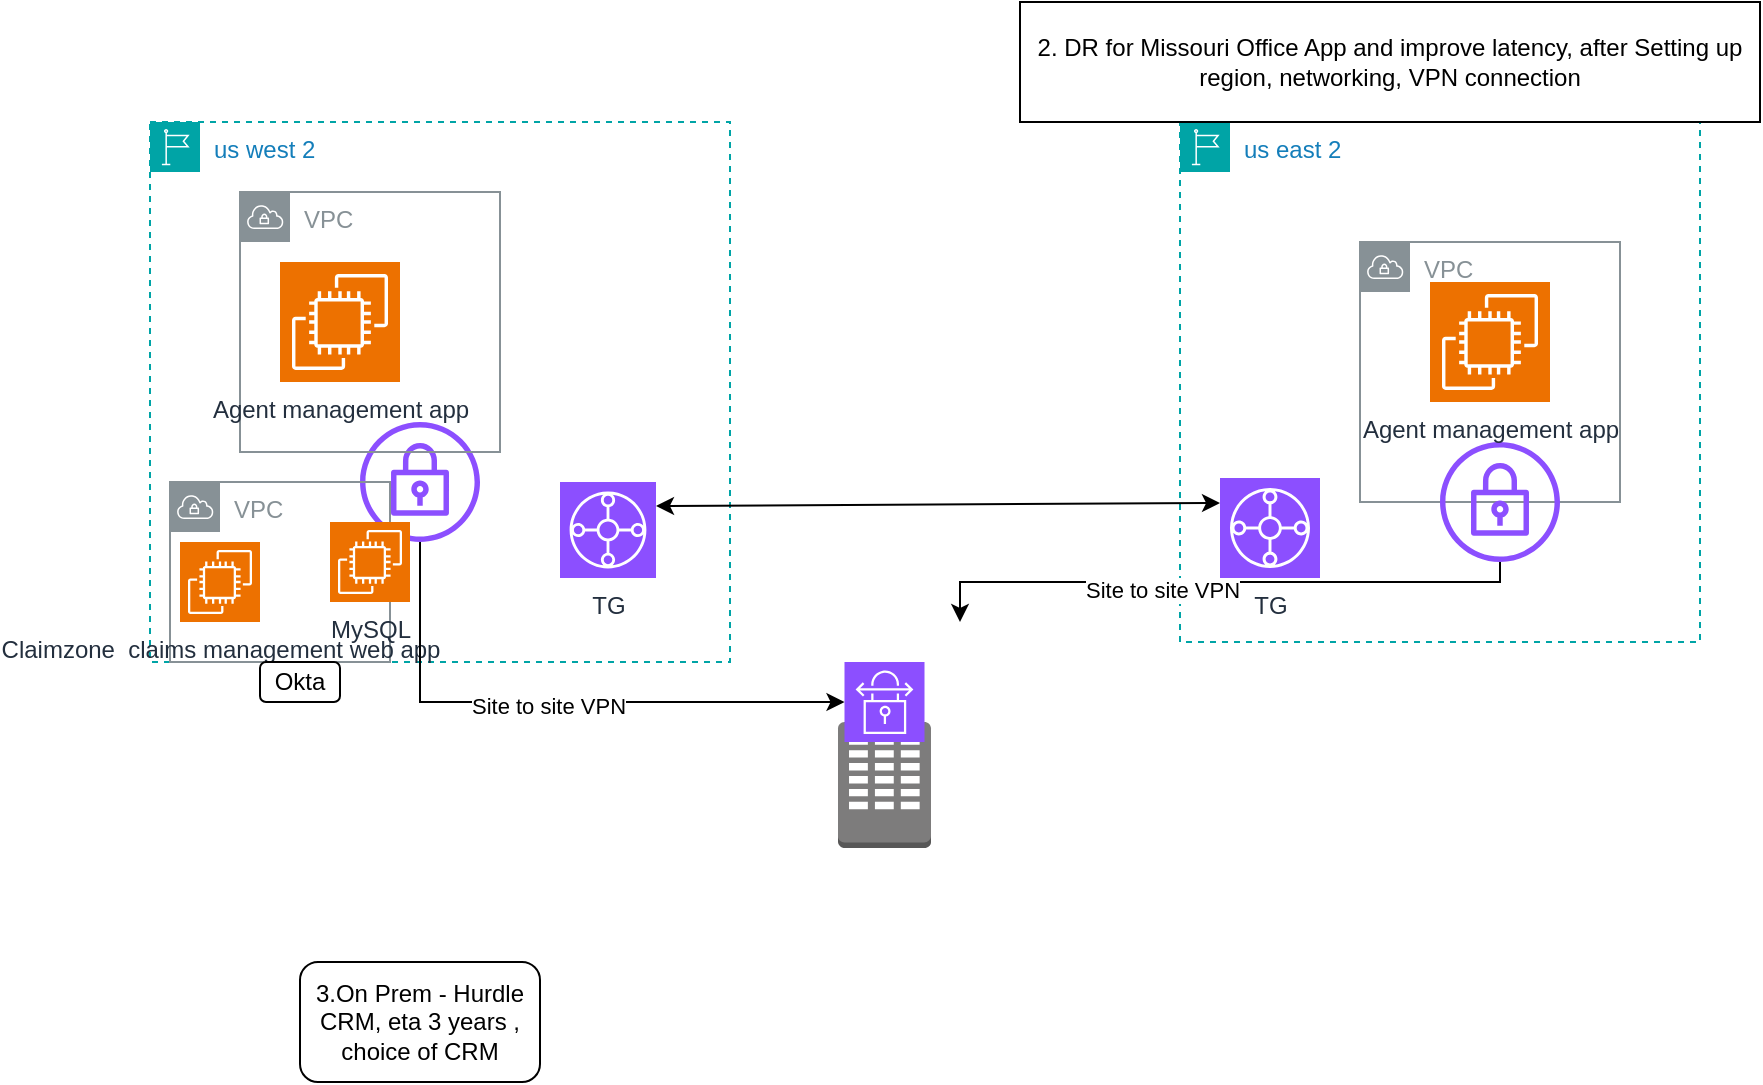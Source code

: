 <mxfile version="23.1.2" type="github">
  <diagram name="Page-1" id="-N2AwDm5ZJXN0mFRG4Hs">
    <mxGraphModel dx="1804" dy="566" grid="1" gridSize="10" guides="1" tooltips="1" connect="1" arrows="1" fold="1" page="1" pageScale="1" pageWidth="850" pageHeight="1100" math="0" shadow="0">
      <root>
        <mxCell id="0" />
        <mxCell id="1" parent="0" />
        <mxCell id="VsZJ9AIz0wpB7W8zLL8p-2" value="3.On Prem - Hurdle CRM, eta 3 years , choice of CRM" style="rounded=1;whiteSpace=wrap;html=1;" vertex="1" parent="1">
          <mxGeometry x="110" y="480" width="120" height="60" as="geometry" />
        </mxCell>
        <mxCell id="VsZJ9AIz0wpB7W8zLL8p-4" value="us west 2" style="points=[[0,0],[0.25,0],[0.5,0],[0.75,0],[1,0],[1,0.25],[1,0.5],[1,0.75],[1,1],[0.75,1],[0.5,1],[0.25,1],[0,1],[0,0.75],[0,0.5],[0,0.25]];outlineConnect=0;gradientColor=none;html=1;whiteSpace=wrap;fontSize=12;fontStyle=0;container=1;pointerEvents=0;collapsible=0;recursiveResize=0;shape=mxgraph.aws4.group;grIcon=mxgraph.aws4.group_region;strokeColor=#00A4A6;fillColor=none;verticalAlign=top;align=left;spacingLeft=30;fontColor=#147EBA;dashed=1;" vertex="1" parent="1">
          <mxGeometry x="35" y="60" width="290" height="270" as="geometry" />
        </mxCell>
        <mxCell id="VsZJ9AIz0wpB7W8zLL8p-8" value="" style="sketch=0;outlineConnect=0;fontColor=#232F3E;gradientColor=none;fillColor=#8C4FFF;strokeColor=none;dashed=0;verticalLabelPosition=bottom;verticalAlign=top;align=center;html=1;fontSize=12;fontStyle=0;aspect=fixed;pointerEvents=1;shape=mxgraph.aws4.vpn_gateway;" vertex="1" parent="VsZJ9AIz0wpB7W8zLL8p-4">
          <mxGeometry x="105" y="150" width="60" height="60" as="geometry" />
        </mxCell>
        <mxCell id="VsZJ9AIz0wpB7W8zLL8p-9" value="VPC" style="sketch=0;outlineConnect=0;gradientColor=none;html=1;whiteSpace=wrap;fontSize=12;fontStyle=0;shape=mxgraph.aws4.group;grIcon=mxgraph.aws4.group_vpc;strokeColor=#879196;fillColor=none;verticalAlign=top;align=left;spacingLeft=30;fontColor=#879196;dashed=0;" vertex="1" parent="VsZJ9AIz0wpB7W8zLL8p-4">
          <mxGeometry x="45" y="35" width="130" height="130" as="geometry" />
        </mxCell>
        <mxCell id="VsZJ9AIz0wpB7W8zLL8p-11" value="TG" style="sketch=0;points=[[0,0,0],[0.25,0,0],[0.5,0,0],[0.75,0,0],[1,0,0],[0,1,0],[0.25,1,0],[0.5,1,0],[0.75,1,0],[1,1,0],[0,0.25,0],[0,0.5,0],[0,0.75,0],[1,0.25,0],[1,0.5,0],[1,0.75,0]];outlineConnect=0;fontColor=#232F3E;fillColor=#8C4FFF;strokeColor=#ffffff;dashed=0;verticalLabelPosition=bottom;verticalAlign=top;align=center;html=1;fontSize=12;fontStyle=0;aspect=fixed;shape=mxgraph.aws4.resourceIcon;resIcon=mxgraph.aws4.transit_gateway;" vertex="1" parent="VsZJ9AIz0wpB7W8zLL8p-4">
          <mxGeometry x="205" y="180" width="48" height="48" as="geometry" />
        </mxCell>
        <mxCell id="VsZJ9AIz0wpB7W8zLL8p-22" value="Agent management app" style="sketch=0;points=[[0,0,0],[0.25,0,0],[0.5,0,0],[0.75,0,0],[1,0,0],[0,1,0],[0.25,1,0],[0.5,1,0],[0.75,1,0],[1,1,0],[0,0.25,0],[0,0.5,0],[0,0.75,0],[1,0.25,0],[1,0.5,0],[1,0.75,0]];outlineConnect=0;fontColor=#232F3E;fillColor=#ED7100;strokeColor=#ffffff;dashed=0;verticalLabelPosition=bottom;verticalAlign=top;align=center;html=1;fontSize=12;fontStyle=0;aspect=fixed;shape=mxgraph.aws4.resourceIcon;resIcon=mxgraph.aws4.ec2;" vertex="1" parent="VsZJ9AIz0wpB7W8zLL8p-4">
          <mxGeometry x="65" y="70" width="60" height="60" as="geometry" />
        </mxCell>
        <mxCell id="VsZJ9AIz0wpB7W8zLL8p-25" value="VPC" style="sketch=0;outlineConnect=0;gradientColor=none;html=1;whiteSpace=wrap;fontSize=12;fontStyle=0;shape=mxgraph.aws4.group;grIcon=mxgraph.aws4.group_vpc;strokeColor=#879196;fillColor=none;verticalAlign=top;align=left;spacingLeft=30;fontColor=#879196;dashed=0;" vertex="1" parent="VsZJ9AIz0wpB7W8zLL8p-4">
          <mxGeometry x="10" y="180" width="110" height="90" as="geometry" />
        </mxCell>
        <mxCell id="VsZJ9AIz0wpB7W8zLL8p-26" value="Claimzone&amp;nbsp; claims management web app" style="sketch=0;points=[[0,0,0],[0.25,0,0],[0.5,0,0],[0.75,0,0],[1,0,0],[0,1,0],[0.25,1,0],[0.5,1,0],[0.75,1,0],[1,1,0],[0,0.25,0],[0,0.5,0],[0,0.75,0],[1,0.25,0],[1,0.5,0],[1,0.75,0]];outlineConnect=0;fontColor=#232F3E;fillColor=#ED7100;strokeColor=#ffffff;dashed=0;verticalLabelPosition=bottom;verticalAlign=top;align=center;html=1;fontSize=12;fontStyle=0;aspect=fixed;shape=mxgraph.aws4.resourceIcon;resIcon=mxgraph.aws4.ec2;" vertex="1" parent="VsZJ9AIz0wpB7W8zLL8p-4">
          <mxGeometry x="15" y="210" width="40" height="40" as="geometry" />
        </mxCell>
        <mxCell id="VsZJ9AIz0wpB7W8zLL8p-27" value="MySQL" style="sketch=0;points=[[0,0,0],[0.25,0,0],[0.5,0,0],[0.75,0,0],[1,0,0],[0,1,0],[0.25,1,0],[0.5,1,0],[0.75,1,0],[1,1,0],[0,0.25,0],[0,0.5,0],[0,0.75,0],[1,0.25,0],[1,0.5,0],[1,0.75,0]];outlineConnect=0;fontColor=#232F3E;fillColor=#ED7100;strokeColor=#ffffff;dashed=0;verticalLabelPosition=bottom;verticalAlign=top;align=center;html=1;fontSize=12;fontStyle=0;aspect=fixed;shape=mxgraph.aws4.resourceIcon;resIcon=mxgraph.aws4.ec2;" vertex="1" parent="VsZJ9AIz0wpB7W8zLL8p-4">
          <mxGeometry x="90" y="200" width="40" height="40" as="geometry" />
        </mxCell>
        <mxCell id="VsZJ9AIz0wpB7W8zLL8p-5" value="" style="outlineConnect=0;dashed=0;verticalLabelPosition=bottom;verticalAlign=top;align=center;html=1;shape=mxgraph.aws3.corporate_data_center;fillColor=#7D7C7C;gradientColor=none;" vertex="1" parent="1">
          <mxGeometry x="379" y="360" width="46.5" height="63" as="geometry" />
        </mxCell>
        <mxCell id="VsZJ9AIz0wpB7W8zLL8p-6" value="us east 2" style="points=[[0,0],[0.25,0],[0.5,0],[0.75,0],[1,0],[1,0.25],[1,0.5],[1,0.75],[1,1],[0.75,1],[0.5,1],[0.25,1],[0,1],[0,0.75],[0,0.5],[0,0.25]];outlineConnect=0;gradientColor=none;html=1;whiteSpace=wrap;fontSize=12;fontStyle=0;container=1;pointerEvents=0;collapsible=0;recursiveResize=0;shape=mxgraph.aws4.group;grIcon=mxgraph.aws4.group_region;strokeColor=#00A4A6;fillColor=none;verticalAlign=top;align=left;spacingLeft=30;fontColor=#147EBA;dashed=1;" vertex="1" parent="1">
          <mxGeometry x="550" y="60" width="260" height="260" as="geometry" />
        </mxCell>
        <mxCell id="VsZJ9AIz0wpB7W8zLL8p-16" value="VPC" style="sketch=0;outlineConnect=0;gradientColor=none;html=1;whiteSpace=wrap;fontSize=12;fontStyle=0;shape=mxgraph.aws4.group;grIcon=mxgraph.aws4.group_vpc;strokeColor=#879196;fillColor=none;verticalAlign=top;align=left;spacingLeft=30;fontColor=#879196;dashed=0;" vertex="1" parent="VsZJ9AIz0wpB7W8zLL8p-6">
          <mxGeometry x="90" y="60" width="130" height="130" as="geometry" />
        </mxCell>
        <mxCell id="VsZJ9AIz0wpB7W8zLL8p-18" style="edgeStyle=orthogonalEdgeStyle;rounded=0;orthogonalLoop=1;jettySize=auto;html=1;" edge="1" parent="VsZJ9AIz0wpB7W8zLL8p-6" source="VsZJ9AIz0wpB7W8zLL8p-17">
          <mxGeometry relative="1" as="geometry">
            <mxPoint x="-110" y="250" as="targetPoint" />
            <Array as="points">
              <mxPoint x="125" y="230" />
              <mxPoint x="-109" y="230" />
            </Array>
          </mxGeometry>
        </mxCell>
        <mxCell id="VsZJ9AIz0wpB7W8zLL8p-20" value="Site to site VPN" style="edgeLabel;html=1;align=center;verticalAlign=middle;resizable=0;points=[];" vertex="1" connectable="0" parent="VsZJ9AIz0wpB7W8zLL8p-18">
          <mxGeometry x="0.185" y="4" relative="1" as="geometry">
            <mxPoint x="-1" as="offset" />
          </mxGeometry>
        </mxCell>
        <mxCell id="VsZJ9AIz0wpB7W8zLL8p-17" value="" style="sketch=0;outlineConnect=0;fontColor=#232F3E;gradientColor=none;fillColor=#8C4FFF;strokeColor=none;dashed=0;verticalLabelPosition=bottom;verticalAlign=top;align=center;html=1;fontSize=12;fontStyle=0;aspect=fixed;pointerEvents=1;shape=mxgraph.aws4.vpn_gateway;" vertex="1" parent="VsZJ9AIz0wpB7W8zLL8p-6">
          <mxGeometry x="130" y="160" width="60" height="60" as="geometry" />
        </mxCell>
        <mxCell id="VsZJ9AIz0wpB7W8zLL8p-23" value="Agent management app" style="sketch=0;points=[[0,0,0],[0.25,0,0],[0.5,0,0],[0.75,0,0],[1,0,0],[0,1,0],[0.25,1,0],[0.5,1,0],[0.75,1,0],[1,1,0],[0,0.25,0],[0,0.5,0],[0,0.75,0],[1,0.25,0],[1,0.5,0],[1,0.75,0]];outlineConnect=0;fontColor=#232F3E;fillColor=#ED7100;strokeColor=#ffffff;dashed=0;verticalLabelPosition=bottom;verticalAlign=top;align=center;html=1;fontSize=12;fontStyle=0;aspect=fixed;shape=mxgraph.aws4.resourceIcon;resIcon=mxgraph.aws4.ec2;" vertex="1" parent="VsZJ9AIz0wpB7W8zLL8p-6">
          <mxGeometry x="125" y="80" width="60" height="60" as="geometry" />
        </mxCell>
        <mxCell id="VsZJ9AIz0wpB7W8zLL8p-12" value="TG" style="sketch=0;points=[[0,0,0],[0.25,0,0],[0.5,0,0],[0.75,0,0],[1,0,0],[0,1,0],[0.25,1,0],[0.5,1,0],[0.75,1,0],[1,1,0],[0,0.25,0],[0,0.5,0],[0,0.75,0],[1,0.25,0],[1,0.5,0],[1,0.75,0]];outlineConnect=0;fontColor=#232F3E;fillColor=#8C4FFF;strokeColor=#ffffff;dashed=0;verticalLabelPosition=bottom;verticalAlign=top;align=center;html=1;fontSize=12;fontStyle=0;aspect=fixed;shape=mxgraph.aws4.resourceIcon;resIcon=mxgraph.aws4.transit_gateway;" vertex="1" parent="VsZJ9AIz0wpB7W8zLL8p-6">
          <mxGeometry x="20" y="178" width="50" height="50" as="geometry" />
        </mxCell>
        <mxCell id="VsZJ9AIz0wpB7W8zLL8p-10" value="" style="sketch=0;points=[[0,0,0],[0.25,0,0],[0.5,0,0],[0.75,0,0],[1,0,0],[0,1,0],[0.25,1,0],[0.5,1,0],[0.75,1,0],[1,1,0],[0,0.25,0],[0,0.5,0],[0,0.75,0],[1,0.25,0],[1,0.5,0],[1,0.75,0]];outlineConnect=0;fontColor=#232F3E;fillColor=#8C4FFF;strokeColor=#ffffff;dashed=0;verticalLabelPosition=bottom;verticalAlign=top;align=center;html=1;fontSize=12;fontStyle=0;aspect=fixed;shape=mxgraph.aws4.resourceIcon;resIcon=mxgraph.aws4.site_to_site_vpn;" vertex="1" parent="1">
          <mxGeometry x="382.25" y="330" width="40" height="40" as="geometry" />
        </mxCell>
        <mxCell id="VsZJ9AIz0wpB7W8zLL8p-13" value="" style="endArrow=classic;startArrow=classic;html=1;rounded=0;exitX=1;exitY=0.25;exitDx=0;exitDy=0;exitPerimeter=0;entryX=0;entryY=0.25;entryDx=0;entryDy=0;entryPerimeter=0;" edge="1" parent="1" source="VsZJ9AIz0wpB7W8zLL8p-11" target="VsZJ9AIz0wpB7W8zLL8p-12">
          <mxGeometry width="50" height="50" relative="1" as="geometry">
            <mxPoint x="400" y="320" as="sourcePoint" />
            <mxPoint x="450" y="270" as="targetPoint" />
          </mxGeometry>
        </mxCell>
        <mxCell id="VsZJ9AIz0wpB7W8zLL8p-14" style="edgeStyle=orthogonalEdgeStyle;rounded=0;orthogonalLoop=1;jettySize=auto;html=1;entryX=0;entryY=0.5;entryDx=0;entryDy=0;entryPerimeter=0;" edge="1" parent="1" source="VsZJ9AIz0wpB7W8zLL8p-8" target="VsZJ9AIz0wpB7W8zLL8p-10">
          <mxGeometry relative="1" as="geometry">
            <Array as="points">
              <mxPoint x="170" y="350" />
            </Array>
          </mxGeometry>
        </mxCell>
        <mxCell id="VsZJ9AIz0wpB7W8zLL8p-15" value="Site to site VPN" style="edgeLabel;html=1;align=center;verticalAlign=middle;resizable=0;points=[];" vertex="1" connectable="0" parent="VsZJ9AIz0wpB7W8zLL8p-14">
          <mxGeometry x="-0.015" y="-2" relative="1" as="geometry">
            <mxPoint as="offset" />
          </mxGeometry>
        </mxCell>
        <mxCell id="VsZJ9AIz0wpB7W8zLL8p-21" style="edgeStyle=orthogonalEdgeStyle;rounded=0;orthogonalLoop=1;jettySize=auto;html=1;exitX=0.5;exitY=1;exitDx=0;exitDy=0;" edge="1" parent="1" source="VsZJ9AIz0wpB7W8zLL8p-4" target="VsZJ9AIz0wpB7W8zLL8p-4">
          <mxGeometry relative="1" as="geometry" />
        </mxCell>
        <mxCell id="VsZJ9AIz0wpB7W8zLL8p-24" value="2. DR for Missouri Office App and improve latency, after Setting up region, networking, VPN connection" style="whiteSpace=wrap;html=1;" vertex="1" parent="1">
          <mxGeometry x="470" width="370" height="60" as="geometry" />
        </mxCell>
        <mxCell id="VsZJ9AIz0wpB7W8zLL8p-28" value="Okta" style="rounded=1;whiteSpace=wrap;html=1;" vertex="1" parent="1">
          <mxGeometry x="90" y="330" width="40" height="20" as="geometry" />
        </mxCell>
      </root>
    </mxGraphModel>
  </diagram>
</mxfile>
